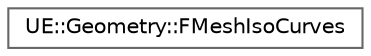 digraph "Graphical Class Hierarchy"
{
 // INTERACTIVE_SVG=YES
 // LATEX_PDF_SIZE
  bgcolor="transparent";
  edge [fontname=Helvetica,fontsize=10,labelfontname=Helvetica,labelfontsize=10];
  node [fontname=Helvetica,fontsize=10,shape=box,height=0.2,width=0.4];
  rankdir="LR";
  Node0 [id="Node000000",label="UE::Geometry::FMeshIsoCurves",height=0.2,width=0.4,color="grey40", fillcolor="white", style="filled",URL="$d9/d3c/classUE_1_1Geometry_1_1FMeshIsoCurves.html",tooltip="Insert edges on a mesh along the isocurve where some scalar value function over the mesh surface cros..."];
}
